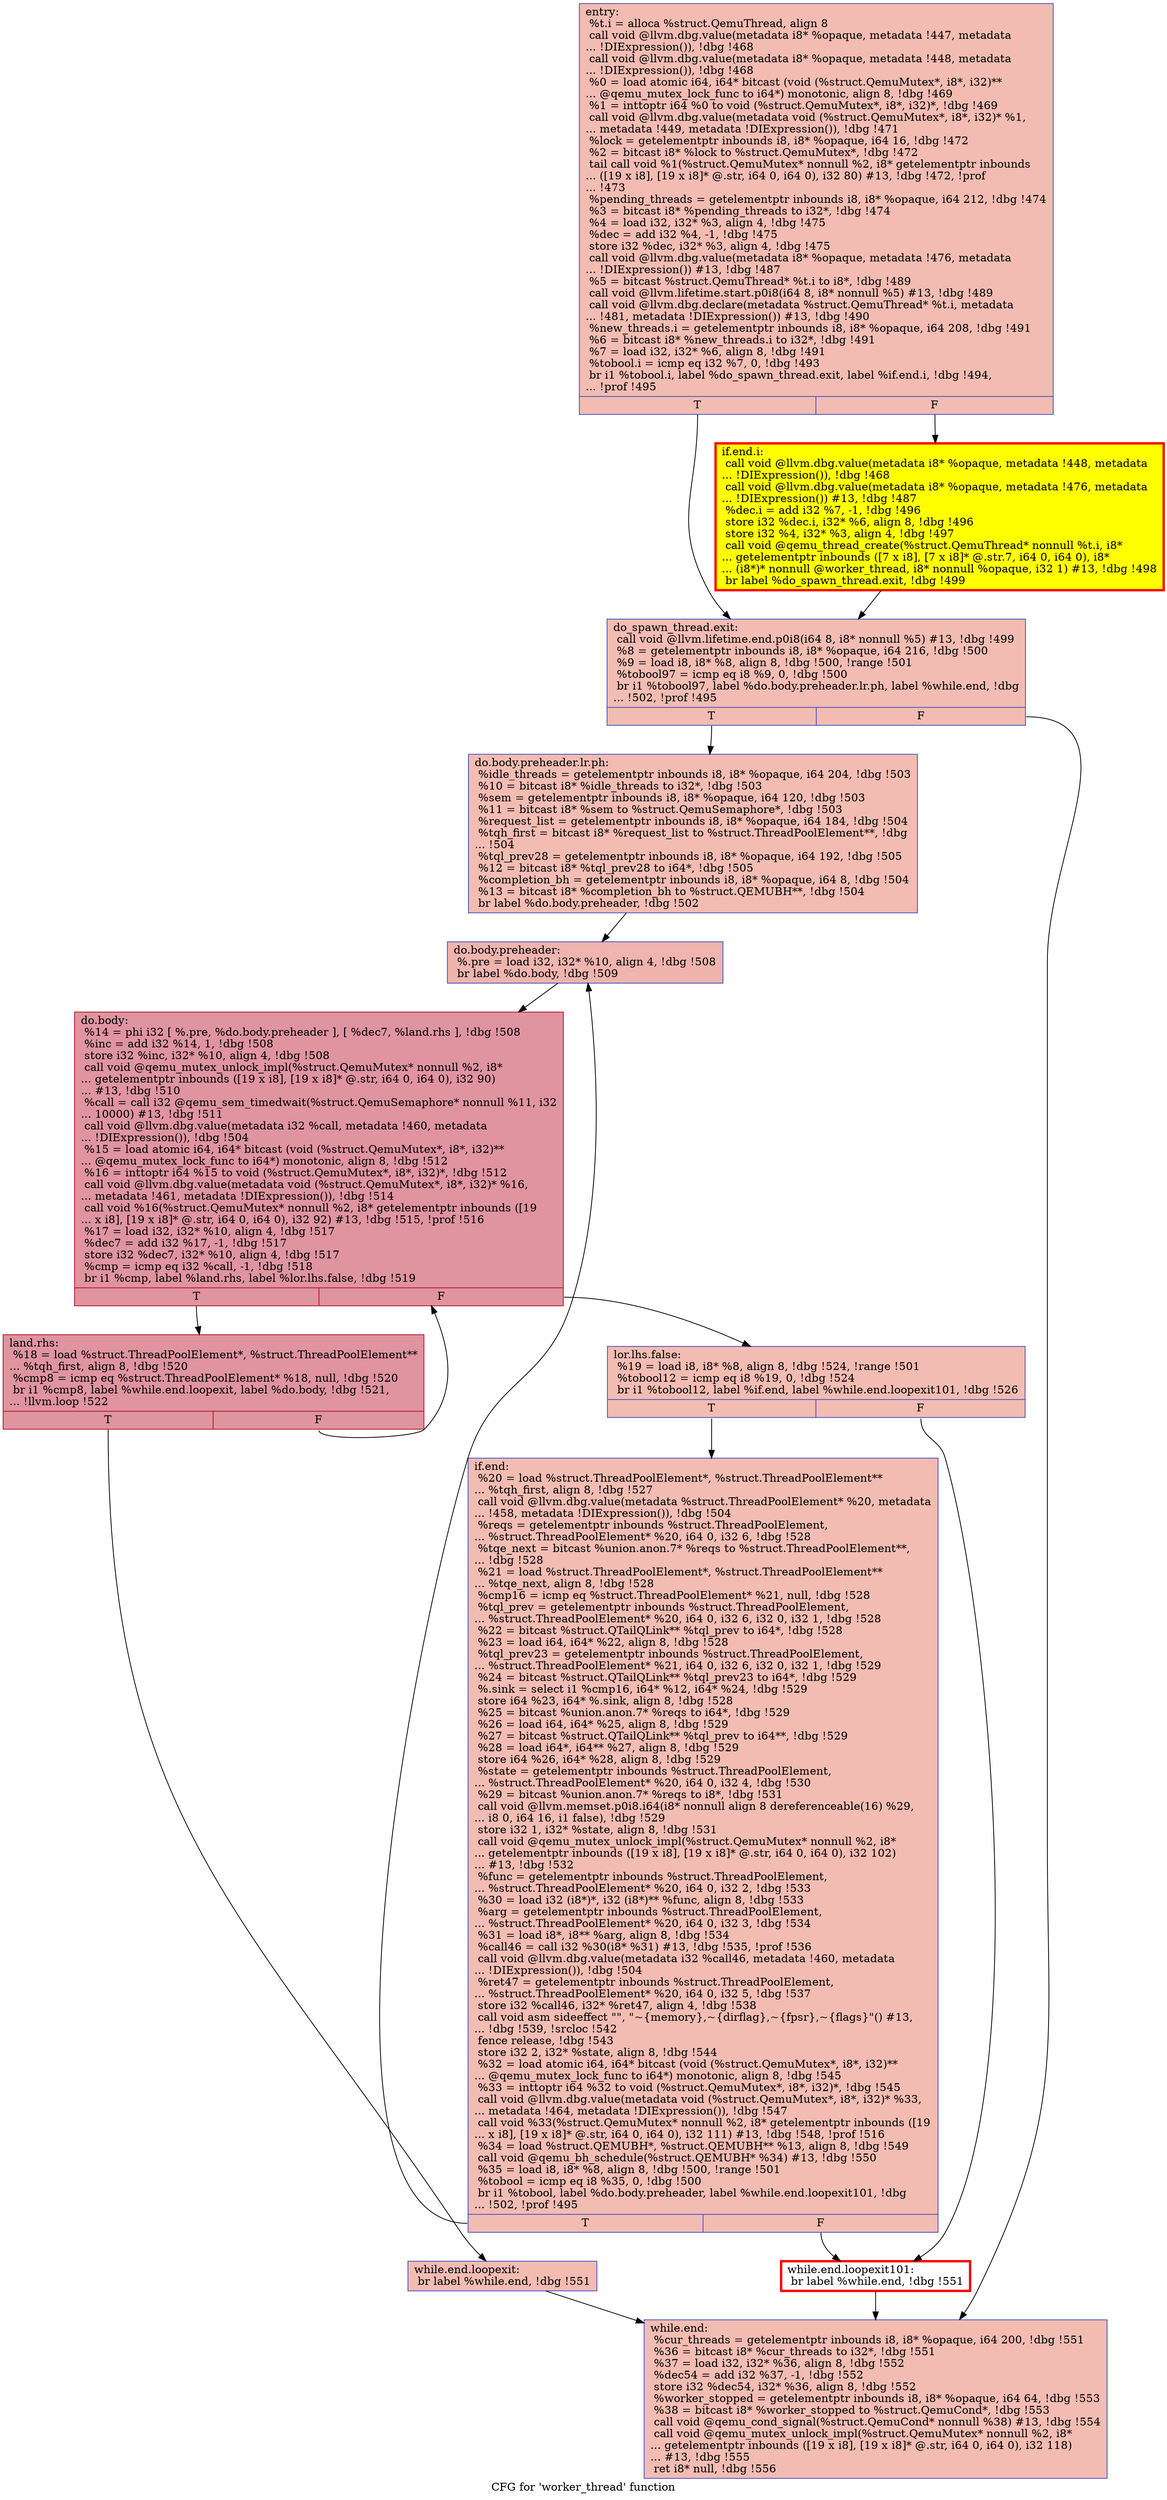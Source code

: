 digraph "CFG for 'worker_thread' function" {
	label="CFG for 'worker_thread' function";

	Node0x55c7a828fdc0 [shape=record,color="#3d50c3ff", style=filled, fillcolor="#e1675170",label="{entry:\l  %t.i = alloca %struct.QemuThread, align 8\l  call void @llvm.dbg.value(metadata i8* %opaque, metadata !447, metadata\l... !DIExpression()), !dbg !468\l  call void @llvm.dbg.value(metadata i8* %opaque, metadata !448, metadata\l... !DIExpression()), !dbg !468\l  %0 = load atomic i64, i64* bitcast (void (%struct.QemuMutex*, i8*, i32)**\l... @qemu_mutex_lock_func to i64*) monotonic, align 8, !dbg !469\l  %1 = inttoptr i64 %0 to void (%struct.QemuMutex*, i8*, i32)*, !dbg !469\l  call void @llvm.dbg.value(metadata void (%struct.QemuMutex*, i8*, i32)* %1,\l... metadata !449, metadata !DIExpression()), !dbg !471\l  %lock = getelementptr inbounds i8, i8* %opaque, i64 16, !dbg !472\l  %2 = bitcast i8* %lock to %struct.QemuMutex*, !dbg !472\l  tail call void %1(%struct.QemuMutex* nonnull %2, i8* getelementptr inbounds\l... ([19 x i8], [19 x i8]* @.str, i64 0, i64 0), i32 80) #13, !dbg !472, !prof\l... !473\l  %pending_threads = getelementptr inbounds i8, i8* %opaque, i64 212, !dbg !474\l  %3 = bitcast i8* %pending_threads to i32*, !dbg !474\l  %4 = load i32, i32* %3, align 4, !dbg !475\l  %dec = add i32 %4, -1, !dbg !475\l  store i32 %dec, i32* %3, align 4, !dbg !475\l  call void @llvm.dbg.value(metadata i8* %opaque, metadata !476, metadata\l... !DIExpression()) #13, !dbg !487\l  %5 = bitcast %struct.QemuThread* %t.i to i8*, !dbg !489\l  call void @llvm.lifetime.start.p0i8(i64 8, i8* nonnull %5) #13, !dbg !489\l  call void @llvm.dbg.declare(metadata %struct.QemuThread* %t.i, metadata\l... !481, metadata !DIExpression()) #13, !dbg !490\l  %new_threads.i = getelementptr inbounds i8, i8* %opaque, i64 208, !dbg !491\l  %6 = bitcast i8* %new_threads.i to i32*, !dbg !491\l  %7 = load i32, i32* %6, align 8, !dbg !491\l  %tobool.i = icmp eq i32 %7, 0, !dbg !493\l  br i1 %tobool.i, label %do_spawn_thread.exit, label %if.end.i, !dbg !494,\l... !prof !495\l|{<s0>T|<s1>F}}"];
	Node0x55c7a828fdc0:s0 -> Node0x55c7a8298350;
	Node0x55c7a828fdc0:s1 -> Node0x55c7a827d5b0;
	Node0x55c7a827d5b0 [shape=record,penwidth=3.0, style="filled", color="red", fillcolor="yellow",label="{if.end.i:                                         \l  call void @llvm.dbg.value(metadata i8* %opaque, metadata !448, metadata\l... !DIExpression()), !dbg !468\l  call void @llvm.dbg.value(metadata i8* %opaque, metadata !476, metadata\l... !DIExpression()) #13, !dbg !487\l  %dec.i = add i32 %7, -1, !dbg !496\l  store i32 %dec.i, i32* %6, align 8, !dbg !496\l  store i32 %4, i32* %3, align 4, !dbg !497\l  call void @qemu_thread_create(%struct.QemuThread* nonnull %t.i, i8*\l... getelementptr inbounds ([7 x i8], [7 x i8]* @.str.7, i64 0, i64 0), i8*\l... (i8*)* nonnull @worker_thread, i8* nonnull %opaque, i32 1) #13, !dbg !498\l  br label %do_spawn_thread.exit, !dbg !499\l}"];
	Node0x55c7a827d5b0 -> Node0x55c7a8298350;
	Node0x55c7a8298350 [shape=record,color="#3d50c3ff", style=filled, fillcolor="#e1675170",label="{do_spawn_thread.exit:                             \l  call void @llvm.lifetime.end.p0i8(i64 8, i8* nonnull %5) #13, !dbg !499\l  %8 = getelementptr inbounds i8, i8* %opaque, i64 216, !dbg !500\l  %9 = load i8, i8* %8, align 8, !dbg !500, !range !501\l  %tobool97 = icmp eq i8 %9, 0, !dbg !500\l  br i1 %tobool97, label %do.body.preheader.lr.ph, label %while.end, !dbg\l... !502, !prof !495\l|{<s0>T|<s1>F}}"];
	Node0x55c7a8298350:s0 -> Node0x55c7a820f7b0;
	Node0x55c7a8298350:s1 -> Node0x55c7a8294aa0;
	Node0x55c7a820f7b0 [shape=record,color="#3d50c3ff", style=filled, fillcolor="#e1675170",label="{do.body.preheader.lr.ph:                          \l  %idle_threads = getelementptr inbounds i8, i8* %opaque, i64 204, !dbg !503\l  %10 = bitcast i8* %idle_threads to i32*, !dbg !503\l  %sem = getelementptr inbounds i8, i8* %opaque, i64 120, !dbg !503\l  %11 = bitcast i8* %sem to %struct.QemuSemaphore*, !dbg !503\l  %request_list = getelementptr inbounds i8, i8* %opaque, i64 184, !dbg !504\l  %tqh_first = bitcast i8* %request_list to %struct.ThreadPoolElement**, !dbg\l... !504\l  %tql_prev28 = getelementptr inbounds i8, i8* %opaque, i64 192, !dbg !505\l  %12 = bitcast i8* %tql_prev28 to i64*, !dbg !505\l  %completion_bh = getelementptr inbounds i8, i8* %opaque, i64 8, !dbg !504\l  %13 = bitcast i8* %completion_bh to %struct.QEMUBH**, !dbg !504\l  br label %do.body.preheader, !dbg !502\l}"];
	Node0x55c7a820f7b0 -> Node0x55c7a7d0f0b0;
	Node0x55c7a7d0f0b0 [shape=record,color="#3d50c3ff", style=filled, fillcolor="#d8564670",label="{do.body.preheader:                                \l  %.pre = load i32, i32* %10, align 4, !dbg !508\l  br label %do.body, !dbg !509\l}"];
	Node0x55c7a7d0f0b0 -> Node0x55c7a8295b20;
	Node0x55c7a8295b20 [shape=record,color="#b70d28ff", style=filled, fillcolor="#b70d2870",label="{do.body:                                          \l  %14 = phi i32 [ %.pre, %do.body.preheader ], [ %dec7, %land.rhs ], !dbg !508\l  %inc = add i32 %14, 1, !dbg !508\l  store i32 %inc, i32* %10, align 4, !dbg !508\l  call void @qemu_mutex_unlock_impl(%struct.QemuMutex* nonnull %2, i8*\l... getelementptr inbounds ([19 x i8], [19 x i8]* @.str, i64 0, i64 0), i32 90)\l... #13, !dbg !510\l  %call = call i32 @qemu_sem_timedwait(%struct.QemuSemaphore* nonnull %11, i32\l... 10000) #13, !dbg !511\l  call void @llvm.dbg.value(metadata i32 %call, metadata !460, metadata\l... !DIExpression()), !dbg !504\l  %15 = load atomic i64, i64* bitcast (void (%struct.QemuMutex*, i8*, i32)**\l... @qemu_mutex_lock_func to i64*) monotonic, align 8, !dbg !512\l  %16 = inttoptr i64 %15 to void (%struct.QemuMutex*, i8*, i32)*, !dbg !512\l  call void @llvm.dbg.value(metadata void (%struct.QemuMutex*, i8*, i32)* %16,\l... metadata !461, metadata !DIExpression()), !dbg !514\l  call void %16(%struct.QemuMutex* nonnull %2, i8* getelementptr inbounds ([19\l... x i8], [19 x i8]* @.str, i64 0, i64 0), i32 92) #13, !dbg !515, !prof !516\l  %17 = load i32, i32* %10, align 4, !dbg !517\l  %dec7 = add i32 %17, -1, !dbg !517\l  store i32 %dec7, i32* %10, align 4, !dbg !517\l  %cmp = icmp eq i32 %call, -1, !dbg !518\l  br i1 %cmp, label %land.rhs, label %lor.lhs.false, !dbg !519\l|{<s0>T|<s1>F}}"];
	Node0x55c7a8295b20:s0 -> Node0x55c7a8297c10;
	Node0x55c7a8295b20:s1 -> Node0x55c7a8298880;
	Node0x55c7a8297c10 [shape=record,color="#b70d28ff", style=filled, fillcolor="#b70d2870",label="{land.rhs:                                         \l  %18 = load %struct.ThreadPoolElement*, %struct.ThreadPoolElement**\l... %tqh_first, align 8, !dbg !520\l  %cmp8 = icmp eq %struct.ThreadPoolElement* %18, null, !dbg !520\l  br i1 %cmp8, label %while.end.loopexit, label %do.body, !dbg !521,\l... !llvm.loop !522\l|{<s0>T|<s1>F}}"];
	Node0x55c7a8297c10:s0 -> Node0x55c7a839f1f0;
	Node0x55c7a8297c10:s1 -> Node0x55c7a8295b20;
	Node0x55c7a8298880 [shape=record,color="#3d50c3ff", style=filled, fillcolor="#e1675170",label="{lor.lhs.false:                                    \l  %19 = load i8, i8* %8, align 8, !dbg !524, !range !501\l  %tobool12 = icmp eq i8 %19, 0, !dbg !524\l  br i1 %tobool12, label %if.end, label %while.end.loopexit101, !dbg !526\l|{<s0>T|<s1>F}}"];
	Node0x55c7a8298880:s0 -> Node0x55c7a8298830;
	Node0x55c7a8298880:s1 -> Node0x55c7a83ab0a0;
	Node0x55c7a8298830 [shape=record,color="#3d50c3ff", style=filled, fillcolor="#e1675170",label="{if.end:                                           \l  %20 = load %struct.ThreadPoolElement*, %struct.ThreadPoolElement**\l... %tqh_first, align 8, !dbg !527\l  call void @llvm.dbg.value(metadata %struct.ThreadPoolElement* %20, metadata\l... !458, metadata !DIExpression()), !dbg !504\l  %reqs = getelementptr inbounds %struct.ThreadPoolElement,\l... %struct.ThreadPoolElement* %20, i64 0, i32 6, !dbg !528\l  %tqe_next = bitcast %union.anon.7* %reqs to %struct.ThreadPoolElement**,\l... !dbg !528\l  %21 = load %struct.ThreadPoolElement*, %struct.ThreadPoolElement**\l... %tqe_next, align 8, !dbg !528\l  %cmp16 = icmp eq %struct.ThreadPoolElement* %21, null, !dbg !528\l  %tql_prev = getelementptr inbounds %struct.ThreadPoolElement,\l... %struct.ThreadPoolElement* %20, i64 0, i32 6, i32 0, i32 1, !dbg !528\l  %22 = bitcast %struct.QTailQLink** %tql_prev to i64*, !dbg !528\l  %23 = load i64, i64* %22, align 8, !dbg !528\l  %tql_prev23 = getelementptr inbounds %struct.ThreadPoolElement,\l... %struct.ThreadPoolElement* %21, i64 0, i32 6, i32 0, i32 1, !dbg !529\l  %24 = bitcast %struct.QTailQLink** %tql_prev23 to i64*, !dbg !529\l  %.sink = select i1 %cmp16, i64* %12, i64* %24, !dbg !529\l  store i64 %23, i64* %.sink, align 8, !dbg !528\l  %25 = bitcast %union.anon.7* %reqs to i64*, !dbg !529\l  %26 = load i64, i64* %25, align 8, !dbg !529\l  %27 = bitcast %struct.QTailQLink** %tql_prev to i64**, !dbg !529\l  %28 = load i64*, i64** %27, align 8, !dbg !529\l  store i64 %26, i64* %28, align 8, !dbg !529\l  %state = getelementptr inbounds %struct.ThreadPoolElement,\l... %struct.ThreadPoolElement* %20, i64 0, i32 4, !dbg !530\l  %29 = bitcast %union.anon.7* %reqs to i8*, !dbg !531\l  call void @llvm.memset.p0i8.i64(i8* nonnull align 8 dereferenceable(16) %29,\l... i8 0, i64 16, i1 false), !dbg !529\l  store i32 1, i32* %state, align 8, !dbg !531\l  call void @qemu_mutex_unlock_impl(%struct.QemuMutex* nonnull %2, i8*\l... getelementptr inbounds ([19 x i8], [19 x i8]* @.str, i64 0, i64 0), i32 102)\l... #13, !dbg !532\l  %func = getelementptr inbounds %struct.ThreadPoolElement,\l... %struct.ThreadPoolElement* %20, i64 0, i32 2, !dbg !533\l  %30 = load i32 (i8*)*, i32 (i8*)** %func, align 8, !dbg !533\l  %arg = getelementptr inbounds %struct.ThreadPoolElement,\l... %struct.ThreadPoolElement* %20, i64 0, i32 3, !dbg !534\l  %31 = load i8*, i8** %arg, align 8, !dbg !534\l  %call46 = call i32 %30(i8* %31) #13, !dbg !535, !prof !536\l  call void @llvm.dbg.value(metadata i32 %call46, metadata !460, metadata\l... !DIExpression()), !dbg !504\l  %ret47 = getelementptr inbounds %struct.ThreadPoolElement,\l... %struct.ThreadPoolElement* %20, i64 0, i32 5, !dbg !537\l  store i32 %call46, i32* %ret47, align 4, !dbg !538\l  call void asm sideeffect \"\", \"~\{memory\},~\{dirflag\},~\{fpsr\},~\{flags\}\"() #13,\l... !dbg !539, !srcloc !542\l  fence release, !dbg !543\l  store i32 2, i32* %state, align 8, !dbg !544\l  %32 = load atomic i64, i64* bitcast (void (%struct.QemuMutex*, i8*, i32)**\l... @qemu_mutex_lock_func to i64*) monotonic, align 8, !dbg !545\l  %33 = inttoptr i64 %32 to void (%struct.QemuMutex*, i8*, i32)*, !dbg !545\l  call void @llvm.dbg.value(metadata void (%struct.QemuMutex*, i8*, i32)* %33,\l... metadata !464, metadata !DIExpression()), !dbg !547\l  call void %33(%struct.QemuMutex* nonnull %2, i8* getelementptr inbounds ([19\l... x i8], [19 x i8]* @.str, i64 0, i64 0), i32 111) #13, !dbg !548, !prof !516\l  %34 = load %struct.QEMUBH*, %struct.QEMUBH** %13, align 8, !dbg !549\l  call void @qemu_bh_schedule(%struct.QEMUBH* %34) #13, !dbg !550\l  %35 = load i8, i8* %8, align 8, !dbg !500, !range !501\l  %tobool = icmp eq i8 %35, 0, !dbg !500\l  br i1 %tobool, label %do.body.preheader, label %while.end.loopexit101, !dbg\l... !502, !prof !495\l|{<s0>T|<s1>F}}"];
	Node0x55c7a8298830:s0 -> Node0x55c7a7d0f0b0;
	Node0x55c7a8298830:s1 -> Node0x55c7a83ab0a0;
	Node0x55c7a839f1f0 [shape=record,color="#3d50c3ff", style=filled, fillcolor="#e1675170",label="{while.end.loopexit:                               \l  br label %while.end, !dbg !551\l}"];
	Node0x55c7a839f1f0 -> Node0x55c7a8294aa0;
	Node0x55c7a83ab0a0 [shape=record,penwidth=3.0, color="red",label="{while.end.loopexit101:                            \l  br label %while.end, !dbg !551\l}"];
	Node0x55c7a83ab0a0 -> Node0x55c7a8294aa0;
	Node0x55c7a8294aa0 [shape=record,color="#3d50c3ff", style=filled, fillcolor="#e1675170",label="{while.end:                                        \l  %cur_threads = getelementptr inbounds i8, i8* %opaque, i64 200, !dbg !551\l  %36 = bitcast i8* %cur_threads to i32*, !dbg !551\l  %37 = load i32, i32* %36, align 8, !dbg !552\l  %dec54 = add i32 %37, -1, !dbg !552\l  store i32 %dec54, i32* %36, align 8, !dbg !552\l  %worker_stopped = getelementptr inbounds i8, i8* %opaque, i64 64, !dbg !553\l  %38 = bitcast i8* %worker_stopped to %struct.QemuCond*, !dbg !553\l  call void @qemu_cond_signal(%struct.QemuCond* nonnull %38) #13, !dbg !554\l  call void @qemu_mutex_unlock_impl(%struct.QemuMutex* nonnull %2, i8*\l... getelementptr inbounds ([19 x i8], [19 x i8]* @.str, i64 0, i64 0), i32 118)\l... #13, !dbg !555\l  ret i8* null, !dbg !556\l}"];
}
